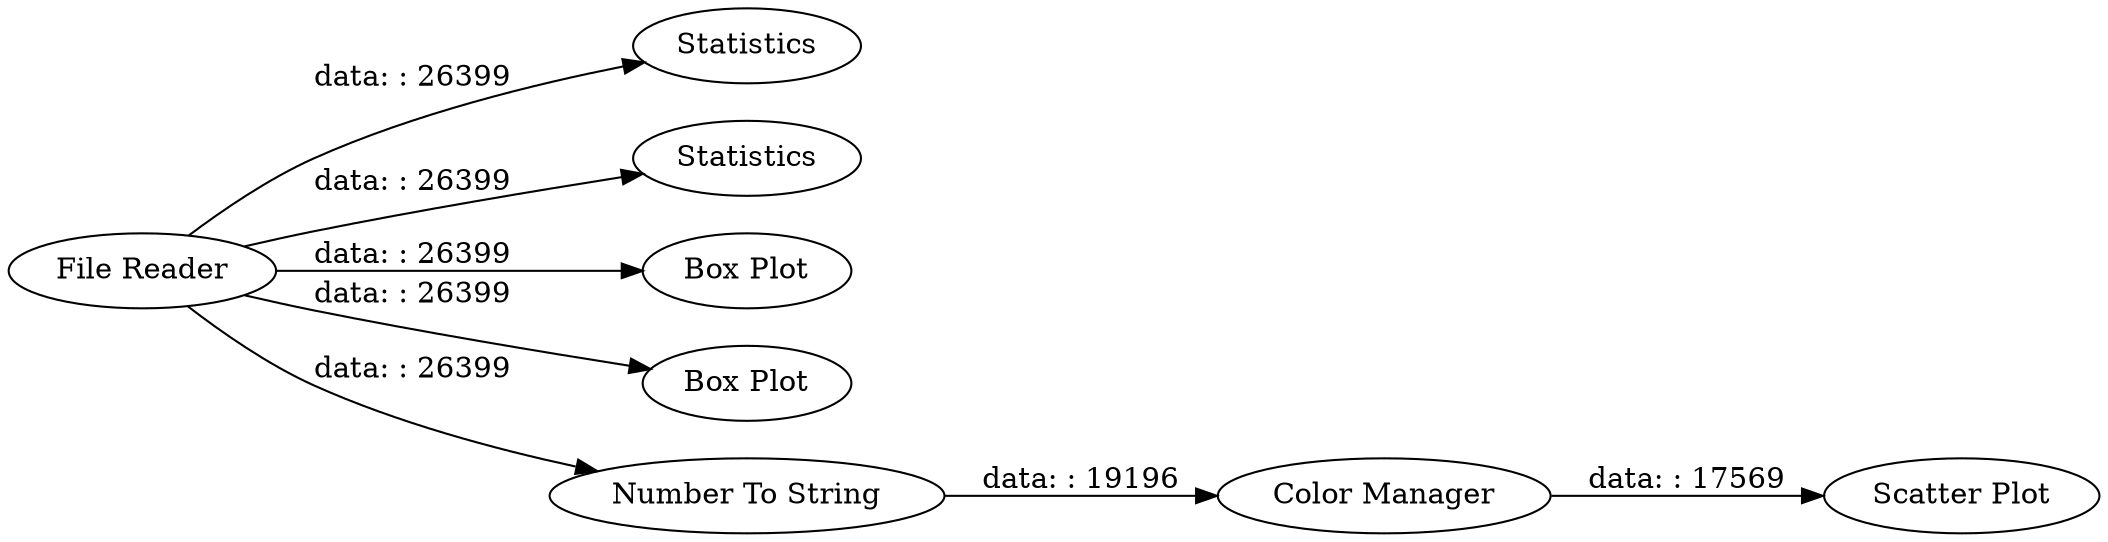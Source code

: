 digraph {
	"-5370883483578742404_2" [label=Statistics]
	"-5370883483578742404_1" [label="File Reader"]
	"-5370883483578742404_10" [label=Statistics]
	"-5370883483578742404_4" [label="Box Plot"]
	"-5370883483578742404_5" [label="Box Plot"]
	"-5370883483578742404_6" [label="Scatter Plot"]
	"-5370883483578742404_7" [label="Color Manager"]
	"-5370883483578742404_8" [label="Number To String"]
	"-5370883483578742404_1" -> "-5370883483578742404_4" [label="data: : 26399"]
	"-5370883483578742404_1" -> "-5370883483578742404_10" [label="data: : 26399"]
	"-5370883483578742404_8" -> "-5370883483578742404_7" [label="data: : 19196"]
	"-5370883483578742404_1" -> "-5370883483578742404_5" [label="data: : 26399"]
	"-5370883483578742404_1" -> "-5370883483578742404_2" [label="data: : 26399"]
	"-5370883483578742404_7" -> "-5370883483578742404_6" [label="data: : 17569"]
	"-5370883483578742404_1" -> "-5370883483578742404_8" [label="data: : 26399"]
	rankdir=LR
}
